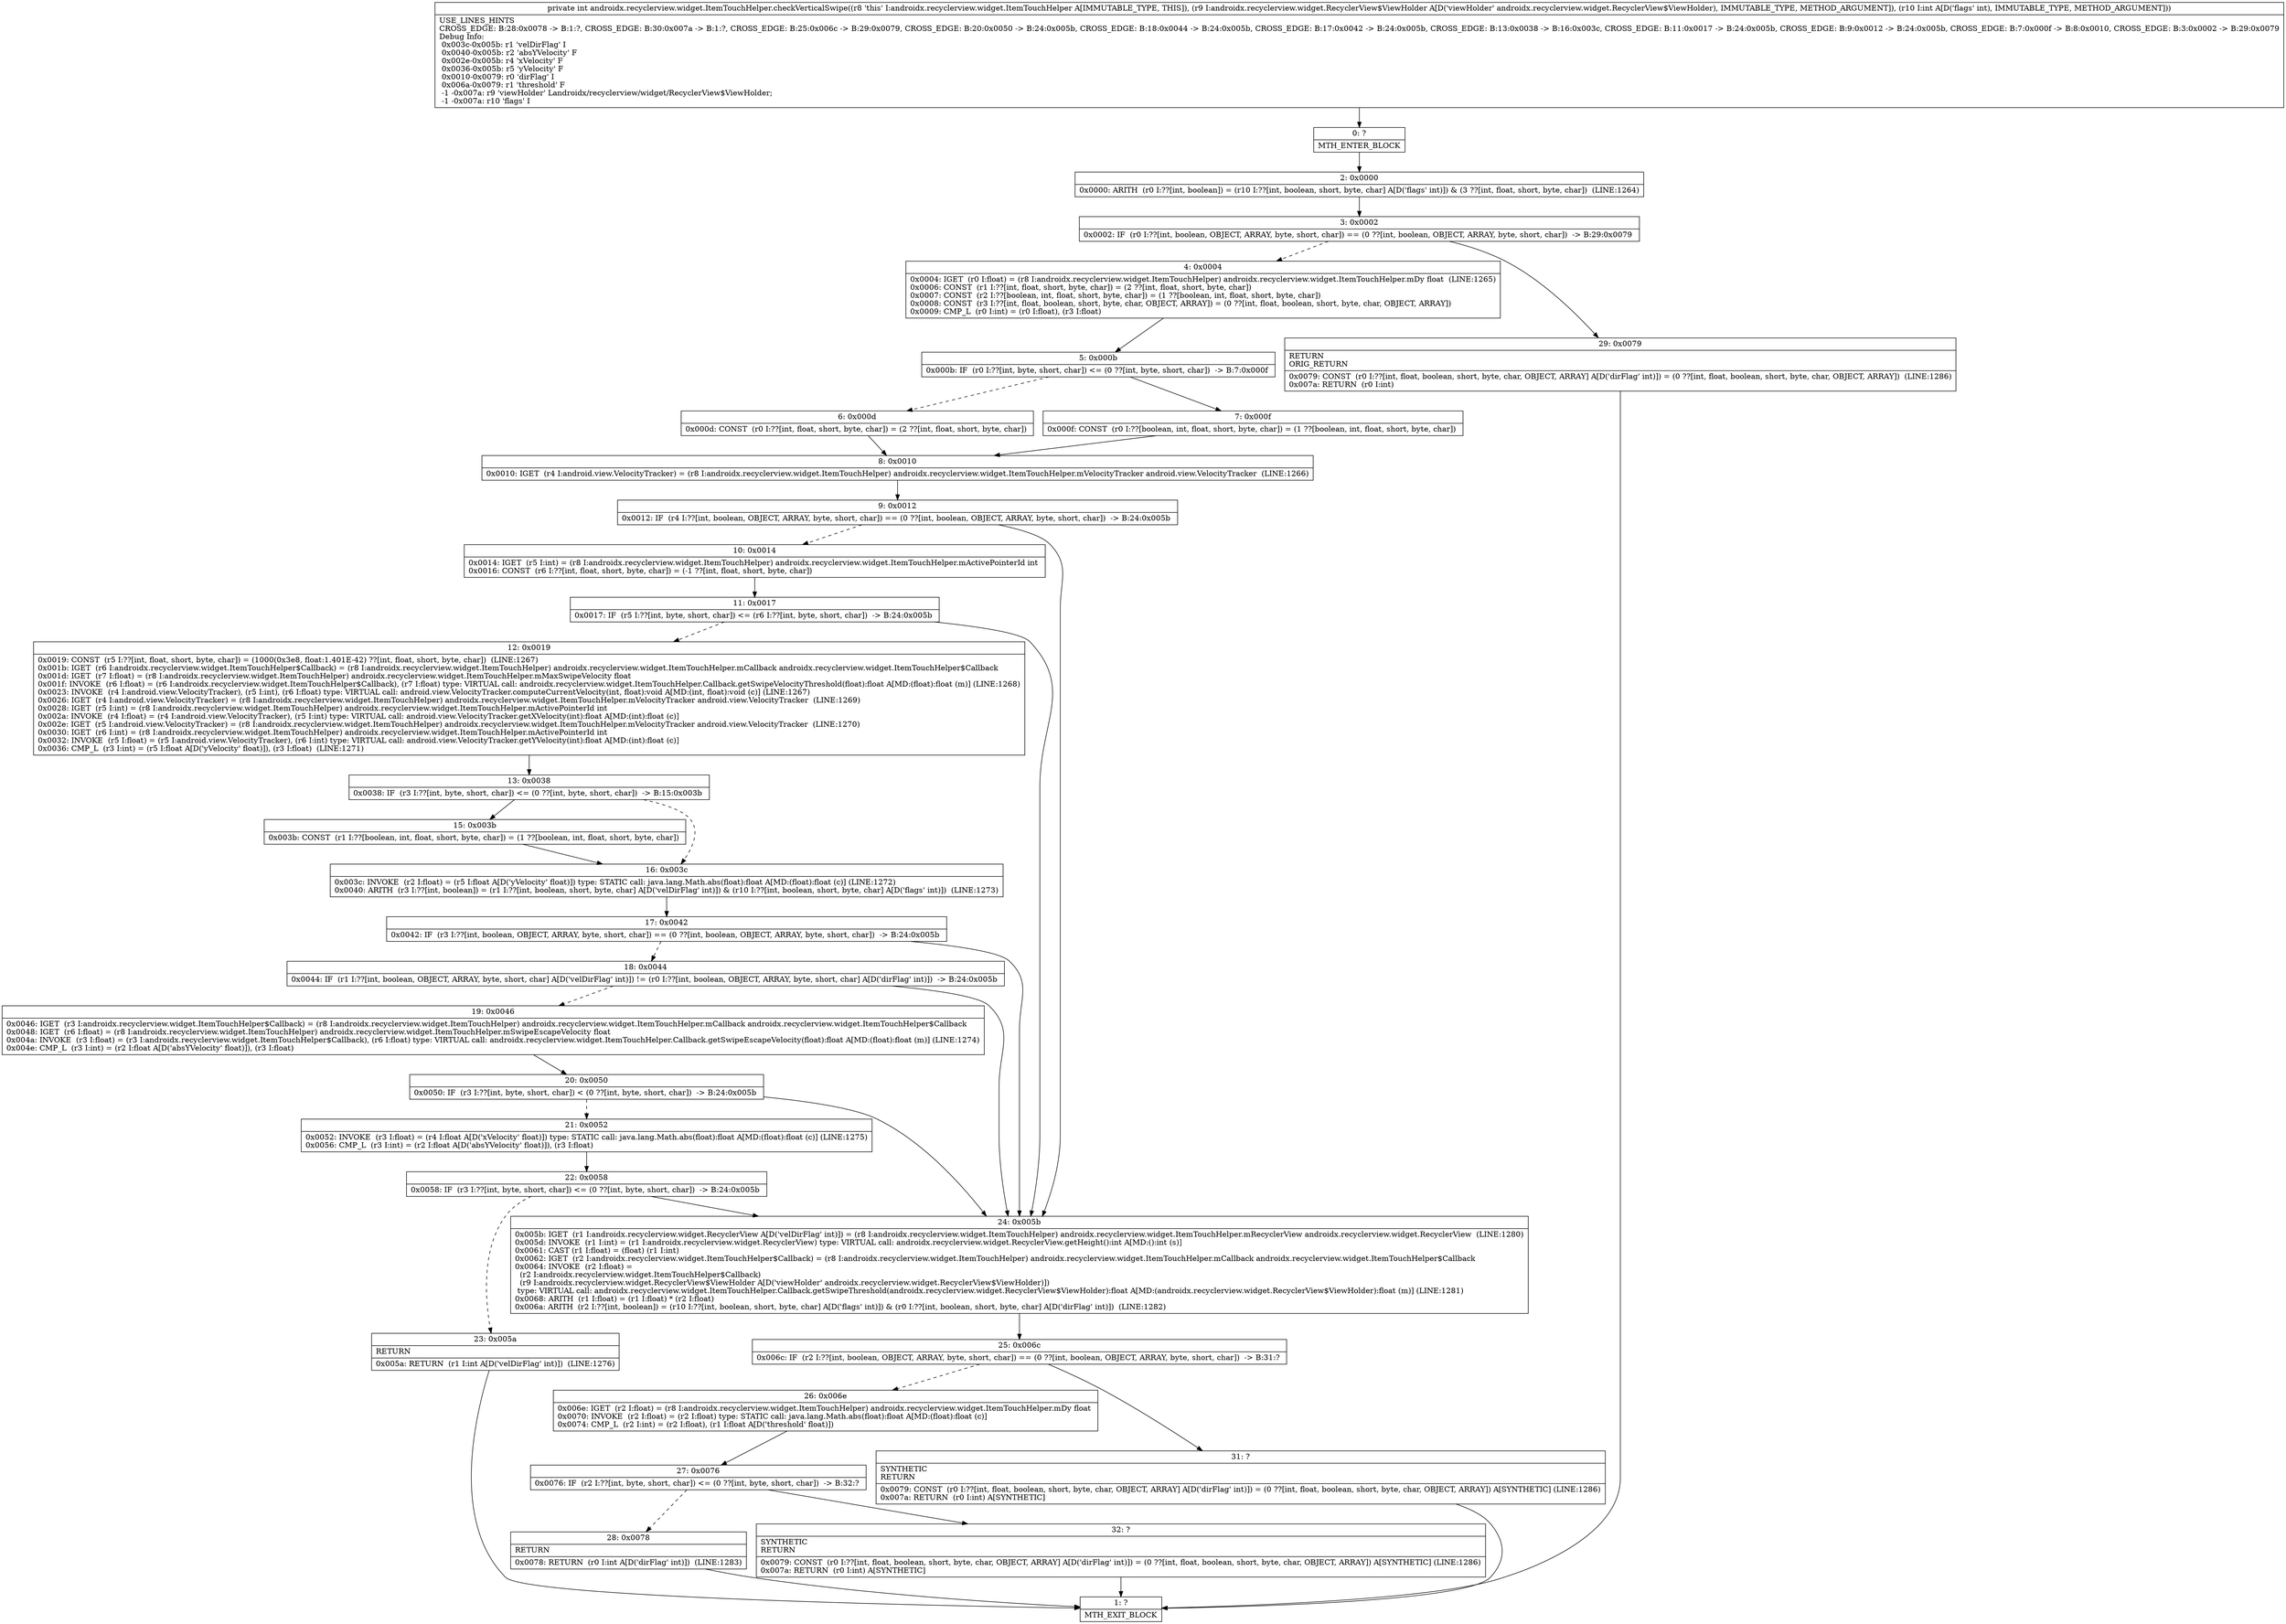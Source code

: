 digraph "CFG forandroidx.recyclerview.widget.ItemTouchHelper.checkVerticalSwipe(Landroidx\/recyclerview\/widget\/RecyclerView$ViewHolder;I)I" {
Node_0 [shape=record,label="{0\:\ ?|MTH_ENTER_BLOCK\l}"];
Node_2 [shape=record,label="{2\:\ 0x0000|0x0000: ARITH  (r0 I:??[int, boolean]) = (r10 I:??[int, boolean, short, byte, char] A[D('flags' int)]) & (3 ??[int, float, short, byte, char])  (LINE:1264)\l}"];
Node_3 [shape=record,label="{3\:\ 0x0002|0x0002: IF  (r0 I:??[int, boolean, OBJECT, ARRAY, byte, short, char]) == (0 ??[int, boolean, OBJECT, ARRAY, byte, short, char])  \-\> B:29:0x0079 \l}"];
Node_4 [shape=record,label="{4\:\ 0x0004|0x0004: IGET  (r0 I:float) = (r8 I:androidx.recyclerview.widget.ItemTouchHelper) androidx.recyclerview.widget.ItemTouchHelper.mDy float  (LINE:1265)\l0x0006: CONST  (r1 I:??[int, float, short, byte, char]) = (2 ??[int, float, short, byte, char]) \l0x0007: CONST  (r2 I:??[boolean, int, float, short, byte, char]) = (1 ??[boolean, int, float, short, byte, char]) \l0x0008: CONST  (r3 I:??[int, float, boolean, short, byte, char, OBJECT, ARRAY]) = (0 ??[int, float, boolean, short, byte, char, OBJECT, ARRAY]) \l0x0009: CMP_L  (r0 I:int) = (r0 I:float), (r3 I:float) \l}"];
Node_5 [shape=record,label="{5\:\ 0x000b|0x000b: IF  (r0 I:??[int, byte, short, char]) \<= (0 ??[int, byte, short, char])  \-\> B:7:0x000f \l}"];
Node_6 [shape=record,label="{6\:\ 0x000d|0x000d: CONST  (r0 I:??[int, float, short, byte, char]) = (2 ??[int, float, short, byte, char]) \l}"];
Node_8 [shape=record,label="{8\:\ 0x0010|0x0010: IGET  (r4 I:android.view.VelocityTracker) = (r8 I:androidx.recyclerview.widget.ItemTouchHelper) androidx.recyclerview.widget.ItemTouchHelper.mVelocityTracker android.view.VelocityTracker  (LINE:1266)\l}"];
Node_9 [shape=record,label="{9\:\ 0x0012|0x0012: IF  (r4 I:??[int, boolean, OBJECT, ARRAY, byte, short, char]) == (0 ??[int, boolean, OBJECT, ARRAY, byte, short, char])  \-\> B:24:0x005b \l}"];
Node_10 [shape=record,label="{10\:\ 0x0014|0x0014: IGET  (r5 I:int) = (r8 I:androidx.recyclerview.widget.ItemTouchHelper) androidx.recyclerview.widget.ItemTouchHelper.mActivePointerId int \l0x0016: CONST  (r6 I:??[int, float, short, byte, char]) = (\-1 ??[int, float, short, byte, char]) \l}"];
Node_11 [shape=record,label="{11\:\ 0x0017|0x0017: IF  (r5 I:??[int, byte, short, char]) \<= (r6 I:??[int, byte, short, char])  \-\> B:24:0x005b \l}"];
Node_12 [shape=record,label="{12\:\ 0x0019|0x0019: CONST  (r5 I:??[int, float, short, byte, char]) = (1000(0x3e8, float:1.401E\-42) ??[int, float, short, byte, char])  (LINE:1267)\l0x001b: IGET  (r6 I:androidx.recyclerview.widget.ItemTouchHelper$Callback) = (r8 I:androidx.recyclerview.widget.ItemTouchHelper) androidx.recyclerview.widget.ItemTouchHelper.mCallback androidx.recyclerview.widget.ItemTouchHelper$Callback \l0x001d: IGET  (r7 I:float) = (r8 I:androidx.recyclerview.widget.ItemTouchHelper) androidx.recyclerview.widget.ItemTouchHelper.mMaxSwipeVelocity float \l0x001f: INVOKE  (r6 I:float) = (r6 I:androidx.recyclerview.widget.ItemTouchHelper$Callback), (r7 I:float) type: VIRTUAL call: androidx.recyclerview.widget.ItemTouchHelper.Callback.getSwipeVelocityThreshold(float):float A[MD:(float):float (m)] (LINE:1268)\l0x0023: INVOKE  (r4 I:android.view.VelocityTracker), (r5 I:int), (r6 I:float) type: VIRTUAL call: android.view.VelocityTracker.computeCurrentVelocity(int, float):void A[MD:(int, float):void (c)] (LINE:1267)\l0x0026: IGET  (r4 I:android.view.VelocityTracker) = (r8 I:androidx.recyclerview.widget.ItemTouchHelper) androidx.recyclerview.widget.ItemTouchHelper.mVelocityTracker android.view.VelocityTracker  (LINE:1269)\l0x0028: IGET  (r5 I:int) = (r8 I:androidx.recyclerview.widget.ItemTouchHelper) androidx.recyclerview.widget.ItemTouchHelper.mActivePointerId int \l0x002a: INVOKE  (r4 I:float) = (r4 I:android.view.VelocityTracker), (r5 I:int) type: VIRTUAL call: android.view.VelocityTracker.getXVelocity(int):float A[MD:(int):float (c)]\l0x002e: IGET  (r5 I:android.view.VelocityTracker) = (r8 I:androidx.recyclerview.widget.ItemTouchHelper) androidx.recyclerview.widget.ItemTouchHelper.mVelocityTracker android.view.VelocityTracker  (LINE:1270)\l0x0030: IGET  (r6 I:int) = (r8 I:androidx.recyclerview.widget.ItemTouchHelper) androidx.recyclerview.widget.ItemTouchHelper.mActivePointerId int \l0x0032: INVOKE  (r5 I:float) = (r5 I:android.view.VelocityTracker), (r6 I:int) type: VIRTUAL call: android.view.VelocityTracker.getYVelocity(int):float A[MD:(int):float (c)]\l0x0036: CMP_L  (r3 I:int) = (r5 I:float A[D('yVelocity' float)]), (r3 I:float)  (LINE:1271)\l}"];
Node_13 [shape=record,label="{13\:\ 0x0038|0x0038: IF  (r3 I:??[int, byte, short, char]) \<= (0 ??[int, byte, short, char])  \-\> B:15:0x003b \l}"];
Node_15 [shape=record,label="{15\:\ 0x003b|0x003b: CONST  (r1 I:??[boolean, int, float, short, byte, char]) = (1 ??[boolean, int, float, short, byte, char]) \l}"];
Node_16 [shape=record,label="{16\:\ 0x003c|0x003c: INVOKE  (r2 I:float) = (r5 I:float A[D('yVelocity' float)]) type: STATIC call: java.lang.Math.abs(float):float A[MD:(float):float (c)] (LINE:1272)\l0x0040: ARITH  (r3 I:??[int, boolean]) = (r1 I:??[int, boolean, short, byte, char] A[D('velDirFlag' int)]) & (r10 I:??[int, boolean, short, byte, char] A[D('flags' int)])  (LINE:1273)\l}"];
Node_17 [shape=record,label="{17\:\ 0x0042|0x0042: IF  (r3 I:??[int, boolean, OBJECT, ARRAY, byte, short, char]) == (0 ??[int, boolean, OBJECT, ARRAY, byte, short, char])  \-\> B:24:0x005b \l}"];
Node_18 [shape=record,label="{18\:\ 0x0044|0x0044: IF  (r1 I:??[int, boolean, OBJECT, ARRAY, byte, short, char] A[D('velDirFlag' int)]) != (r0 I:??[int, boolean, OBJECT, ARRAY, byte, short, char] A[D('dirFlag' int)])  \-\> B:24:0x005b \l}"];
Node_19 [shape=record,label="{19\:\ 0x0046|0x0046: IGET  (r3 I:androidx.recyclerview.widget.ItemTouchHelper$Callback) = (r8 I:androidx.recyclerview.widget.ItemTouchHelper) androidx.recyclerview.widget.ItemTouchHelper.mCallback androidx.recyclerview.widget.ItemTouchHelper$Callback \l0x0048: IGET  (r6 I:float) = (r8 I:androidx.recyclerview.widget.ItemTouchHelper) androidx.recyclerview.widget.ItemTouchHelper.mSwipeEscapeVelocity float \l0x004a: INVOKE  (r3 I:float) = (r3 I:androidx.recyclerview.widget.ItemTouchHelper$Callback), (r6 I:float) type: VIRTUAL call: androidx.recyclerview.widget.ItemTouchHelper.Callback.getSwipeEscapeVelocity(float):float A[MD:(float):float (m)] (LINE:1274)\l0x004e: CMP_L  (r3 I:int) = (r2 I:float A[D('absYVelocity' float)]), (r3 I:float) \l}"];
Node_20 [shape=record,label="{20\:\ 0x0050|0x0050: IF  (r3 I:??[int, byte, short, char]) \< (0 ??[int, byte, short, char])  \-\> B:24:0x005b \l}"];
Node_21 [shape=record,label="{21\:\ 0x0052|0x0052: INVOKE  (r3 I:float) = (r4 I:float A[D('xVelocity' float)]) type: STATIC call: java.lang.Math.abs(float):float A[MD:(float):float (c)] (LINE:1275)\l0x0056: CMP_L  (r3 I:int) = (r2 I:float A[D('absYVelocity' float)]), (r3 I:float) \l}"];
Node_22 [shape=record,label="{22\:\ 0x0058|0x0058: IF  (r3 I:??[int, byte, short, char]) \<= (0 ??[int, byte, short, char])  \-\> B:24:0x005b \l}"];
Node_23 [shape=record,label="{23\:\ 0x005a|RETURN\l|0x005a: RETURN  (r1 I:int A[D('velDirFlag' int)])  (LINE:1276)\l}"];
Node_1 [shape=record,label="{1\:\ ?|MTH_EXIT_BLOCK\l}"];
Node_24 [shape=record,label="{24\:\ 0x005b|0x005b: IGET  (r1 I:androidx.recyclerview.widget.RecyclerView A[D('velDirFlag' int)]) = (r8 I:androidx.recyclerview.widget.ItemTouchHelper) androidx.recyclerview.widget.ItemTouchHelper.mRecyclerView androidx.recyclerview.widget.RecyclerView  (LINE:1280)\l0x005d: INVOKE  (r1 I:int) = (r1 I:androidx.recyclerview.widget.RecyclerView) type: VIRTUAL call: androidx.recyclerview.widget.RecyclerView.getHeight():int A[MD:():int (s)]\l0x0061: CAST (r1 I:float) = (float) (r1 I:int) \l0x0062: IGET  (r2 I:androidx.recyclerview.widget.ItemTouchHelper$Callback) = (r8 I:androidx.recyclerview.widget.ItemTouchHelper) androidx.recyclerview.widget.ItemTouchHelper.mCallback androidx.recyclerview.widget.ItemTouchHelper$Callback \l0x0064: INVOKE  (r2 I:float) = \l  (r2 I:androidx.recyclerview.widget.ItemTouchHelper$Callback)\l  (r9 I:androidx.recyclerview.widget.RecyclerView$ViewHolder A[D('viewHolder' androidx.recyclerview.widget.RecyclerView$ViewHolder)])\l type: VIRTUAL call: androidx.recyclerview.widget.ItemTouchHelper.Callback.getSwipeThreshold(androidx.recyclerview.widget.RecyclerView$ViewHolder):float A[MD:(androidx.recyclerview.widget.RecyclerView$ViewHolder):float (m)] (LINE:1281)\l0x0068: ARITH  (r1 I:float) = (r1 I:float) * (r2 I:float) \l0x006a: ARITH  (r2 I:??[int, boolean]) = (r10 I:??[int, boolean, short, byte, char] A[D('flags' int)]) & (r0 I:??[int, boolean, short, byte, char] A[D('dirFlag' int)])  (LINE:1282)\l}"];
Node_25 [shape=record,label="{25\:\ 0x006c|0x006c: IF  (r2 I:??[int, boolean, OBJECT, ARRAY, byte, short, char]) == (0 ??[int, boolean, OBJECT, ARRAY, byte, short, char])  \-\> B:31:? \l}"];
Node_26 [shape=record,label="{26\:\ 0x006e|0x006e: IGET  (r2 I:float) = (r8 I:androidx.recyclerview.widget.ItemTouchHelper) androidx.recyclerview.widget.ItemTouchHelper.mDy float \l0x0070: INVOKE  (r2 I:float) = (r2 I:float) type: STATIC call: java.lang.Math.abs(float):float A[MD:(float):float (c)]\l0x0074: CMP_L  (r2 I:int) = (r2 I:float), (r1 I:float A[D('threshold' float)]) \l}"];
Node_27 [shape=record,label="{27\:\ 0x0076|0x0076: IF  (r2 I:??[int, byte, short, char]) \<= (0 ??[int, byte, short, char])  \-\> B:32:? \l}"];
Node_28 [shape=record,label="{28\:\ 0x0078|RETURN\l|0x0078: RETURN  (r0 I:int A[D('dirFlag' int)])  (LINE:1283)\l}"];
Node_32 [shape=record,label="{32\:\ ?|SYNTHETIC\lRETURN\l|0x0079: CONST  (r0 I:??[int, float, boolean, short, byte, char, OBJECT, ARRAY] A[D('dirFlag' int)]) = (0 ??[int, float, boolean, short, byte, char, OBJECT, ARRAY]) A[SYNTHETIC] (LINE:1286)\l0x007a: RETURN  (r0 I:int) A[SYNTHETIC]\l}"];
Node_31 [shape=record,label="{31\:\ ?|SYNTHETIC\lRETURN\l|0x0079: CONST  (r0 I:??[int, float, boolean, short, byte, char, OBJECT, ARRAY] A[D('dirFlag' int)]) = (0 ??[int, float, boolean, short, byte, char, OBJECT, ARRAY]) A[SYNTHETIC] (LINE:1286)\l0x007a: RETURN  (r0 I:int) A[SYNTHETIC]\l}"];
Node_7 [shape=record,label="{7\:\ 0x000f|0x000f: CONST  (r0 I:??[boolean, int, float, short, byte, char]) = (1 ??[boolean, int, float, short, byte, char]) \l}"];
Node_29 [shape=record,label="{29\:\ 0x0079|RETURN\lORIG_RETURN\l|0x0079: CONST  (r0 I:??[int, float, boolean, short, byte, char, OBJECT, ARRAY] A[D('dirFlag' int)]) = (0 ??[int, float, boolean, short, byte, char, OBJECT, ARRAY])  (LINE:1286)\l0x007a: RETURN  (r0 I:int) \l}"];
MethodNode[shape=record,label="{private int androidx.recyclerview.widget.ItemTouchHelper.checkVerticalSwipe((r8 'this' I:androidx.recyclerview.widget.ItemTouchHelper A[IMMUTABLE_TYPE, THIS]), (r9 I:androidx.recyclerview.widget.RecyclerView$ViewHolder A[D('viewHolder' androidx.recyclerview.widget.RecyclerView$ViewHolder), IMMUTABLE_TYPE, METHOD_ARGUMENT]), (r10 I:int A[D('flags' int), IMMUTABLE_TYPE, METHOD_ARGUMENT]))  | USE_LINES_HINTS\lCROSS_EDGE: B:28:0x0078 \-\> B:1:?, CROSS_EDGE: B:30:0x007a \-\> B:1:?, CROSS_EDGE: B:25:0x006c \-\> B:29:0x0079, CROSS_EDGE: B:20:0x0050 \-\> B:24:0x005b, CROSS_EDGE: B:18:0x0044 \-\> B:24:0x005b, CROSS_EDGE: B:17:0x0042 \-\> B:24:0x005b, CROSS_EDGE: B:13:0x0038 \-\> B:16:0x003c, CROSS_EDGE: B:11:0x0017 \-\> B:24:0x005b, CROSS_EDGE: B:9:0x0012 \-\> B:24:0x005b, CROSS_EDGE: B:7:0x000f \-\> B:8:0x0010, CROSS_EDGE: B:3:0x0002 \-\> B:29:0x0079\lDebug Info:\l  0x003c\-0x005b: r1 'velDirFlag' I\l  0x0040\-0x005b: r2 'absYVelocity' F\l  0x002e\-0x005b: r4 'xVelocity' F\l  0x0036\-0x005b: r5 'yVelocity' F\l  0x0010\-0x0079: r0 'dirFlag' I\l  0x006a\-0x0079: r1 'threshold' F\l  \-1 \-0x007a: r9 'viewHolder' Landroidx\/recyclerview\/widget\/RecyclerView$ViewHolder;\l  \-1 \-0x007a: r10 'flags' I\l}"];
MethodNode -> Node_0;Node_0 -> Node_2;
Node_2 -> Node_3;
Node_3 -> Node_4[style=dashed];
Node_3 -> Node_29;
Node_4 -> Node_5;
Node_5 -> Node_6[style=dashed];
Node_5 -> Node_7;
Node_6 -> Node_8;
Node_8 -> Node_9;
Node_9 -> Node_10[style=dashed];
Node_9 -> Node_24;
Node_10 -> Node_11;
Node_11 -> Node_12[style=dashed];
Node_11 -> Node_24;
Node_12 -> Node_13;
Node_13 -> Node_15;
Node_13 -> Node_16[style=dashed];
Node_15 -> Node_16;
Node_16 -> Node_17;
Node_17 -> Node_18[style=dashed];
Node_17 -> Node_24;
Node_18 -> Node_19[style=dashed];
Node_18 -> Node_24;
Node_19 -> Node_20;
Node_20 -> Node_21[style=dashed];
Node_20 -> Node_24;
Node_21 -> Node_22;
Node_22 -> Node_23[style=dashed];
Node_22 -> Node_24;
Node_23 -> Node_1;
Node_24 -> Node_25;
Node_25 -> Node_26[style=dashed];
Node_25 -> Node_31;
Node_26 -> Node_27;
Node_27 -> Node_28[style=dashed];
Node_27 -> Node_32;
Node_28 -> Node_1;
Node_32 -> Node_1;
Node_31 -> Node_1;
Node_7 -> Node_8;
Node_29 -> Node_1;
}

